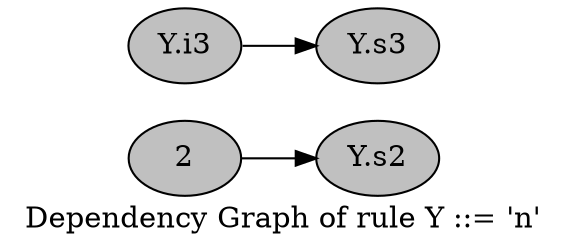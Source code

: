 digraph G {
graph [
label="Dependency Graph of rule Y ::= 'n'", rankdir="LR", ratio="compress"];
node [
color="black", fillcolor="gray", shape="ellipse", style="filled"];
0[label="Y.s2"];
1[label="2"];
2[label="Y.s3"];
3[label="Y.i3"];
1->0 ;
3->2 ;
}
